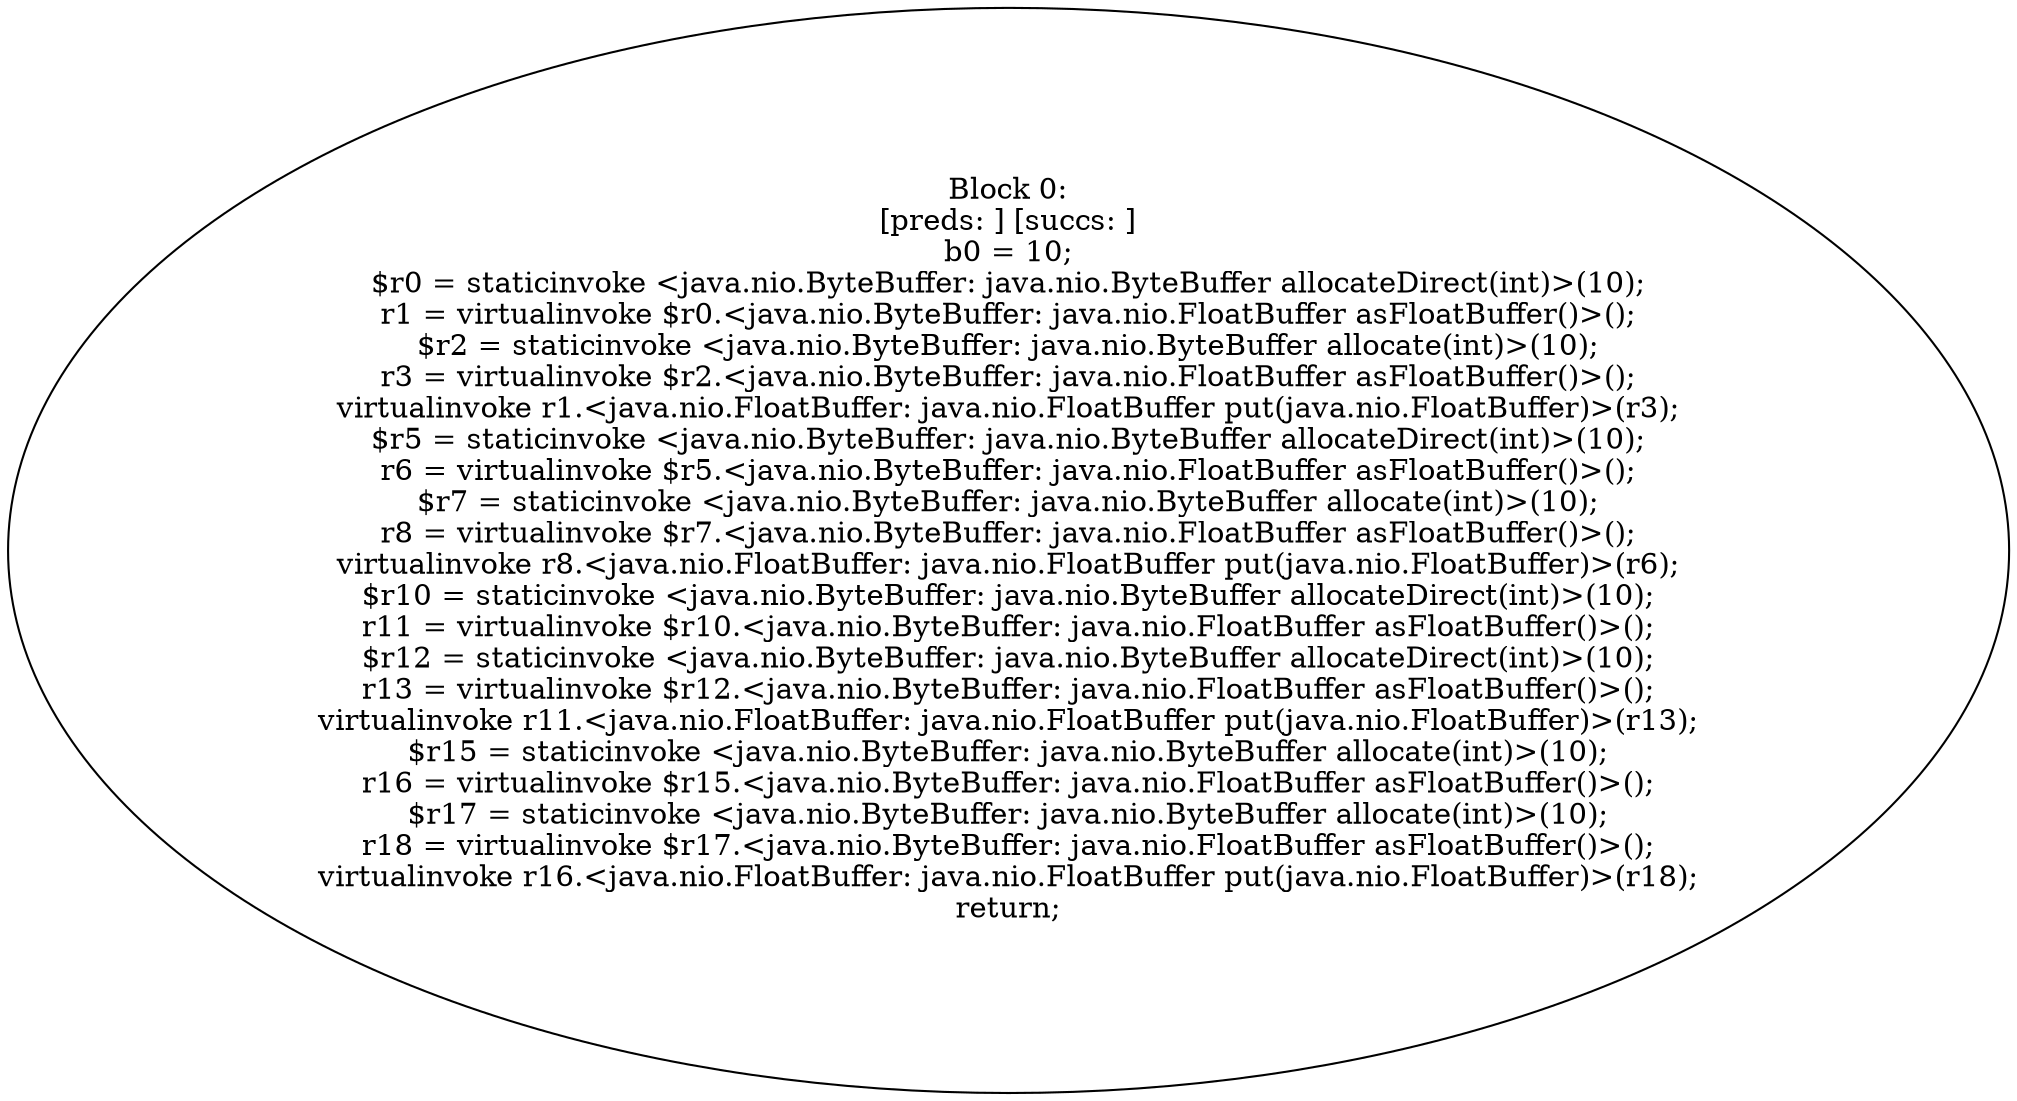 digraph "unitGraph" {
    "Block 0:
[preds: ] [succs: ]
b0 = 10;
$r0 = staticinvoke <java.nio.ByteBuffer: java.nio.ByteBuffer allocateDirect(int)>(10);
r1 = virtualinvoke $r0.<java.nio.ByteBuffer: java.nio.FloatBuffer asFloatBuffer()>();
$r2 = staticinvoke <java.nio.ByteBuffer: java.nio.ByteBuffer allocate(int)>(10);
r3 = virtualinvoke $r2.<java.nio.ByteBuffer: java.nio.FloatBuffer asFloatBuffer()>();
virtualinvoke r1.<java.nio.FloatBuffer: java.nio.FloatBuffer put(java.nio.FloatBuffer)>(r3);
$r5 = staticinvoke <java.nio.ByteBuffer: java.nio.ByteBuffer allocateDirect(int)>(10);
r6 = virtualinvoke $r5.<java.nio.ByteBuffer: java.nio.FloatBuffer asFloatBuffer()>();
$r7 = staticinvoke <java.nio.ByteBuffer: java.nio.ByteBuffer allocate(int)>(10);
r8 = virtualinvoke $r7.<java.nio.ByteBuffer: java.nio.FloatBuffer asFloatBuffer()>();
virtualinvoke r8.<java.nio.FloatBuffer: java.nio.FloatBuffer put(java.nio.FloatBuffer)>(r6);
$r10 = staticinvoke <java.nio.ByteBuffer: java.nio.ByteBuffer allocateDirect(int)>(10);
r11 = virtualinvoke $r10.<java.nio.ByteBuffer: java.nio.FloatBuffer asFloatBuffer()>();
$r12 = staticinvoke <java.nio.ByteBuffer: java.nio.ByteBuffer allocateDirect(int)>(10);
r13 = virtualinvoke $r12.<java.nio.ByteBuffer: java.nio.FloatBuffer asFloatBuffer()>();
virtualinvoke r11.<java.nio.FloatBuffer: java.nio.FloatBuffer put(java.nio.FloatBuffer)>(r13);
$r15 = staticinvoke <java.nio.ByteBuffer: java.nio.ByteBuffer allocate(int)>(10);
r16 = virtualinvoke $r15.<java.nio.ByteBuffer: java.nio.FloatBuffer asFloatBuffer()>();
$r17 = staticinvoke <java.nio.ByteBuffer: java.nio.ByteBuffer allocate(int)>(10);
r18 = virtualinvoke $r17.<java.nio.ByteBuffer: java.nio.FloatBuffer asFloatBuffer()>();
virtualinvoke r16.<java.nio.FloatBuffer: java.nio.FloatBuffer put(java.nio.FloatBuffer)>(r18);
return;
"
}
